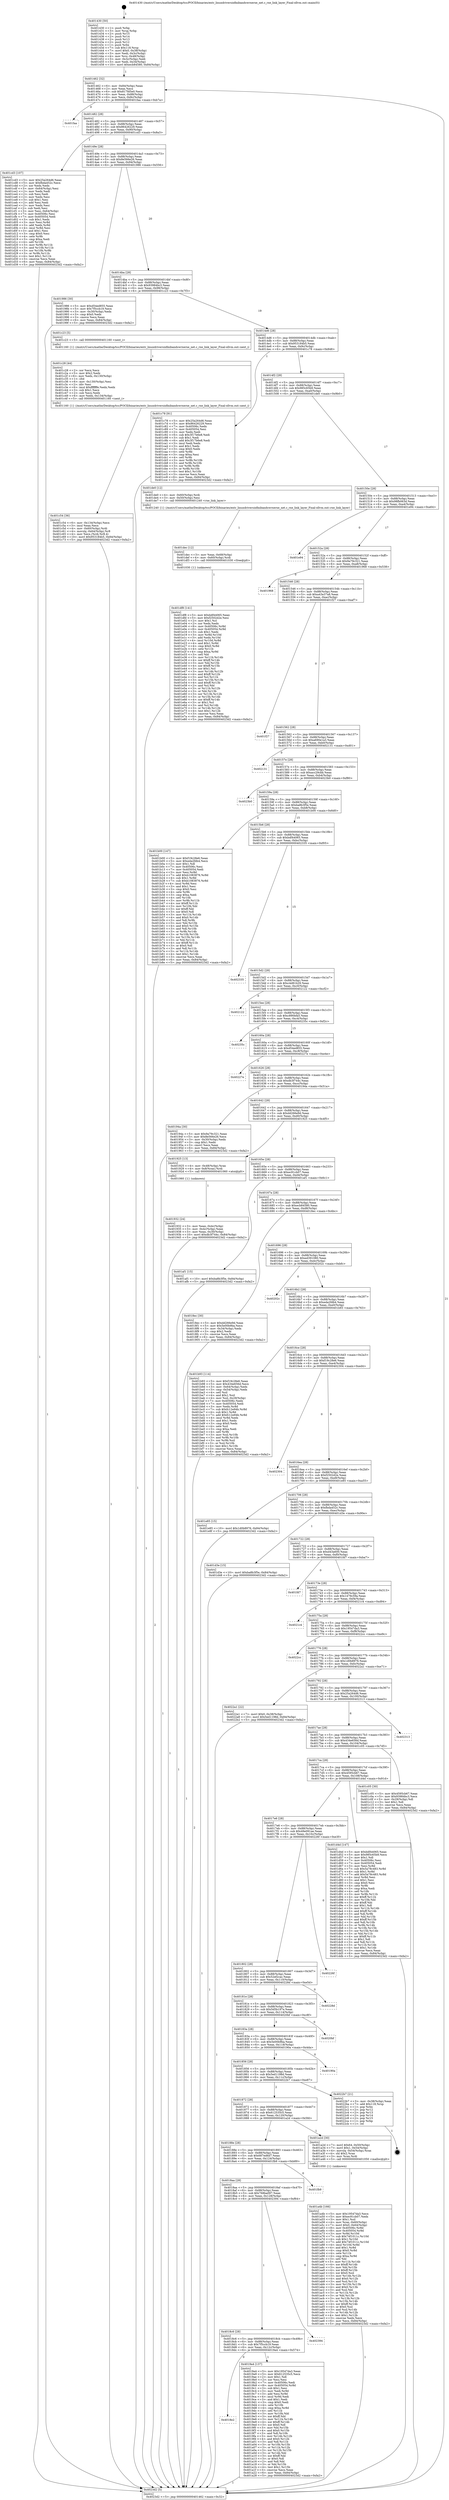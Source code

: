 digraph "0x401430" {
  label = "0x401430 (/mnt/c/Users/mathe/Desktop/tcc/POCII/binaries/extr_linuxdriversinfinibandswrxerxe_net.c_rxe_link_layer_Final-ollvm.out::main(0))"
  labelloc = "t"
  node[shape=record]

  Entry [label="",width=0.3,height=0.3,shape=circle,fillcolor=black,style=filled]
  "0x401462" [label="{
     0x401462 [32]\l
     | [instrs]\l
     &nbsp;&nbsp;0x401462 \<+6\>: mov -0x84(%rbp),%eax\l
     &nbsp;&nbsp;0x401468 \<+2\>: mov %eax,%ecx\l
     &nbsp;&nbsp;0x40146a \<+6\>: sub $0x817fd5e0,%ecx\l
     &nbsp;&nbsp;0x401470 \<+6\>: mov %eax,-0x88(%rbp)\l
     &nbsp;&nbsp;0x401476 \<+6\>: mov %ecx,-0x8c(%rbp)\l
     &nbsp;&nbsp;0x40147c \<+6\>: je 0000000000401faa \<main+0xb7a\>\l
  }"]
  "0x401faa" [label="{
     0x401faa\l
  }", style=dashed]
  "0x401482" [label="{
     0x401482 [28]\l
     | [instrs]\l
     &nbsp;&nbsp;0x401482 \<+5\>: jmp 0000000000401487 \<main+0x57\>\l
     &nbsp;&nbsp;0x401487 \<+6\>: mov -0x88(%rbp),%eax\l
     &nbsp;&nbsp;0x40148d \<+5\>: sub $0x86426229,%eax\l
     &nbsp;&nbsp;0x401492 \<+6\>: mov %eax,-0x90(%rbp)\l
     &nbsp;&nbsp;0x401498 \<+6\>: je 0000000000401cd3 \<main+0x8a3\>\l
  }"]
  Exit [label="",width=0.3,height=0.3,shape=circle,fillcolor=black,style=filled,peripheries=2]
  "0x401cd3" [label="{
     0x401cd3 [107]\l
     | [instrs]\l
     &nbsp;&nbsp;0x401cd3 \<+5\>: mov $0x25a264d6,%eax\l
     &nbsp;&nbsp;0x401cd8 \<+5\>: mov $0xfbda452c,%ecx\l
     &nbsp;&nbsp;0x401cdd \<+2\>: xor %edx,%edx\l
     &nbsp;&nbsp;0x401cdf \<+3\>: mov -0x64(%rbp),%esi\l
     &nbsp;&nbsp;0x401ce2 \<+2\>: mov %edx,%edi\l
     &nbsp;&nbsp;0x401ce4 \<+2\>: sub %esi,%edi\l
     &nbsp;&nbsp;0x401ce6 \<+2\>: mov %edx,%esi\l
     &nbsp;&nbsp;0x401ce8 \<+3\>: sub $0x1,%esi\l
     &nbsp;&nbsp;0x401ceb \<+2\>: add %esi,%edi\l
     &nbsp;&nbsp;0x401ced \<+2\>: mov %edx,%esi\l
     &nbsp;&nbsp;0x401cef \<+2\>: sub %edi,%esi\l
     &nbsp;&nbsp;0x401cf1 \<+3\>: mov %esi,-0x64(%rbp)\l
     &nbsp;&nbsp;0x401cf4 \<+7\>: mov 0x40506c,%esi\l
     &nbsp;&nbsp;0x401cfb \<+7\>: mov 0x405054,%edi\l
     &nbsp;&nbsp;0x401d02 \<+3\>: sub $0x1,%edx\l
     &nbsp;&nbsp;0x401d05 \<+3\>: mov %esi,%r8d\l
     &nbsp;&nbsp;0x401d08 \<+3\>: add %edx,%r8d\l
     &nbsp;&nbsp;0x401d0b \<+4\>: imul %r8d,%esi\l
     &nbsp;&nbsp;0x401d0f \<+3\>: and $0x1,%esi\l
     &nbsp;&nbsp;0x401d12 \<+3\>: cmp $0x0,%esi\l
     &nbsp;&nbsp;0x401d15 \<+4\>: sete %r9b\l
     &nbsp;&nbsp;0x401d19 \<+3\>: cmp $0xa,%edi\l
     &nbsp;&nbsp;0x401d1c \<+4\>: setl %r10b\l
     &nbsp;&nbsp;0x401d20 \<+3\>: mov %r9b,%r11b\l
     &nbsp;&nbsp;0x401d23 \<+3\>: and %r10b,%r11b\l
     &nbsp;&nbsp;0x401d26 \<+3\>: xor %r10b,%r9b\l
     &nbsp;&nbsp;0x401d29 \<+3\>: or %r9b,%r11b\l
     &nbsp;&nbsp;0x401d2c \<+4\>: test $0x1,%r11b\l
     &nbsp;&nbsp;0x401d30 \<+3\>: cmovne %ecx,%eax\l
     &nbsp;&nbsp;0x401d33 \<+6\>: mov %eax,-0x84(%rbp)\l
     &nbsp;&nbsp;0x401d39 \<+5\>: jmp 00000000004023d2 \<main+0xfa2\>\l
  }"]
  "0x40149e" [label="{
     0x40149e [28]\l
     | [instrs]\l
     &nbsp;&nbsp;0x40149e \<+5\>: jmp 00000000004014a3 \<main+0x73\>\l
     &nbsp;&nbsp;0x4014a3 \<+6\>: mov -0x88(%rbp),%eax\l
     &nbsp;&nbsp;0x4014a9 \<+5\>: sub $0x8e566e26,%eax\l
     &nbsp;&nbsp;0x4014ae \<+6\>: mov %eax,-0x94(%rbp)\l
     &nbsp;&nbsp;0x4014b4 \<+6\>: je 0000000000401986 \<main+0x556\>\l
  }"]
  "0x401df8" [label="{
     0x401df8 [141]\l
     | [instrs]\l
     &nbsp;&nbsp;0x401df8 \<+5\>: mov $0xbdf44065,%eax\l
     &nbsp;&nbsp;0x401dfd \<+5\>: mov $0xf2502d2e,%esi\l
     &nbsp;&nbsp;0x401e02 \<+2\>: mov $0x1,%cl\l
     &nbsp;&nbsp;0x401e04 \<+2\>: xor %edx,%edx\l
     &nbsp;&nbsp;0x401e06 \<+8\>: mov 0x40506c,%r8d\l
     &nbsp;&nbsp;0x401e0e \<+8\>: mov 0x405054,%r9d\l
     &nbsp;&nbsp;0x401e16 \<+3\>: sub $0x1,%edx\l
     &nbsp;&nbsp;0x401e19 \<+3\>: mov %r8d,%r10d\l
     &nbsp;&nbsp;0x401e1c \<+3\>: add %edx,%r10d\l
     &nbsp;&nbsp;0x401e1f \<+4\>: imul %r10d,%r8d\l
     &nbsp;&nbsp;0x401e23 \<+4\>: and $0x1,%r8d\l
     &nbsp;&nbsp;0x401e27 \<+4\>: cmp $0x0,%r8d\l
     &nbsp;&nbsp;0x401e2b \<+4\>: sete %r11b\l
     &nbsp;&nbsp;0x401e2f \<+4\>: cmp $0xa,%r9d\l
     &nbsp;&nbsp;0x401e33 \<+3\>: setl %bl\l
     &nbsp;&nbsp;0x401e36 \<+3\>: mov %r11b,%r14b\l
     &nbsp;&nbsp;0x401e39 \<+4\>: xor $0xff,%r14b\l
     &nbsp;&nbsp;0x401e3d \<+3\>: mov %bl,%r15b\l
     &nbsp;&nbsp;0x401e40 \<+4\>: xor $0xff,%r15b\l
     &nbsp;&nbsp;0x401e44 \<+3\>: xor $0x1,%cl\l
     &nbsp;&nbsp;0x401e47 \<+3\>: mov %r14b,%r12b\l
     &nbsp;&nbsp;0x401e4a \<+4\>: and $0xff,%r12b\l
     &nbsp;&nbsp;0x401e4e \<+3\>: and %cl,%r11b\l
     &nbsp;&nbsp;0x401e51 \<+3\>: mov %r15b,%r13b\l
     &nbsp;&nbsp;0x401e54 \<+4\>: and $0xff,%r13b\l
     &nbsp;&nbsp;0x401e58 \<+2\>: and %cl,%bl\l
     &nbsp;&nbsp;0x401e5a \<+3\>: or %r11b,%r12b\l
     &nbsp;&nbsp;0x401e5d \<+3\>: or %bl,%r13b\l
     &nbsp;&nbsp;0x401e60 \<+3\>: xor %r13b,%r12b\l
     &nbsp;&nbsp;0x401e63 \<+3\>: or %r15b,%r14b\l
     &nbsp;&nbsp;0x401e66 \<+4\>: xor $0xff,%r14b\l
     &nbsp;&nbsp;0x401e6a \<+3\>: or $0x1,%cl\l
     &nbsp;&nbsp;0x401e6d \<+3\>: and %cl,%r14b\l
     &nbsp;&nbsp;0x401e70 \<+3\>: or %r14b,%r12b\l
     &nbsp;&nbsp;0x401e73 \<+4\>: test $0x1,%r12b\l
     &nbsp;&nbsp;0x401e77 \<+3\>: cmovne %esi,%eax\l
     &nbsp;&nbsp;0x401e7a \<+6\>: mov %eax,-0x84(%rbp)\l
     &nbsp;&nbsp;0x401e80 \<+5\>: jmp 00000000004023d2 \<main+0xfa2\>\l
  }"]
  "0x401986" [label="{
     0x401986 [30]\l
     | [instrs]\l
     &nbsp;&nbsp;0x401986 \<+5\>: mov $0xd54ed855,%eax\l
     &nbsp;&nbsp;0x40198b \<+5\>: mov $0x7f5ccb19,%ecx\l
     &nbsp;&nbsp;0x401990 \<+3\>: mov -0x30(%rbp),%edx\l
     &nbsp;&nbsp;0x401993 \<+3\>: cmp $0x0,%edx\l
     &nbsp;&nbsp;0x401996 \<+3\>: cmove %ecx,%eax\l
     &nbsp;&nbsp;0x401999 \<+6\>: mov %eax,-0x84(%rbp)\l
     &nbsp;&nbsp;0x40199f \<+5\>: jmp 00000000004023d2 \<main+0xfa2\>\l
  }"]
  "0x4014ba" [label="{
     0x4014ba [28]\l
     | [instrs]\l
     &nbsp;&nbsp;0x4014ba \<+5\>: jmp 00000000004014bf \<main+0x8f\>\l
     &nbsp;&nbsp;0x4014bf \<+6\>: mov -0x88(%rbp),%eax\l
     &nbsp;&nbsp;0x4014c5 \<+5\>: sub $0x93984bc3,%eax\l
     &nbsp;&nbsp;0x4014ca \<+6\>: mov %eax,-0x98(%rbp)\l
     &nbsp;&nbsp;0x4014d0 \<+6\>: je 0000000000401c23 \<main+0x7f3\>\l
  }"]
  "0x401dec" [label="{
     0x401dec [12]\l
     | [instrs]\l
     &nbsp;&nbsp;0x401dec \<+3\>: mov %eax,-0x68(%rbp)\l
     &nbsp;&nbsp;0x401def \<+4\>: mov -0x60(%rbp),%rdi\l
     &nbsp;&nbsp;0x401df3 \<+5\>: call 0000000000401030 \<free@plt\>\l
     | [calls]\l
     &nbsp;&nbsp;0x401030 \{1\} (unknown)\l
  }"]
  "0x401c23" [label="{
     0x401c23 [5]\l
     | [instrs]\l
     &nbsp;&nbsp;0x401c23 \<+5\>: call 0000000000401160 \<next_i\>\l
     | [calls]\l
     &nbsp;&nbsp;0x401160 \{1\} (/mnt/c/Users/mathe/Desktop/tcc/POCII/binaries/extr_linuxdriversinfinibandswrxerxe_net.c_rxe_link_layer_Final-ollvm.out::next_i)\l
  }"]
  "0x4014d6" [label="{
     0x4014d6 [28]\l
     | [instrs]\l
     &nbsp;&nbsp;0x4014d6 \<+5\>: jmp 00000000004014db \<main+0xab\>\l
     &nbsp;&nbsp;0x4014db \<+6\>: mov -0x88(%rbp),%eax\l
     &nbsp;&nbsp;0x4014e1 \<+5\>: sub $0x953184b5,%eax\l
     &nbsp;&nbsp;0x4014e6 \<+6\>: mov %eax,-0x9c(%rbp)\l
     &nbsp;&nbsp;0x4014ec \<+6\>: je 0000000000401c78 \<main+0x848\>\l
  }"]
  "0x401c54" [label="{
     0x401c54 [36]\l
     | [instrs]\l
     &nbsp;&nbsp;0x401c54 \<+6\>: mov -0x134(%rbp),%ecx\l
     &nbsp;&nbsp;0x401c5a \<+3\>: imul %eax,%ecx\l
     &nbsp;&nbsp;0x401c5d \<+4\>: mov -0x60(%rbp),%rdi\l
     &nbsp;&nbsp;0x401c61 \<+4\>: movslq -0x64(%rbp),%r8\l
     &nbsp;&nbsp;0x401c65 \<+4\>: mov %ecx,(%rdi,%r8,4)\l
     &nbsp;&nbsp;0x401c69 \<+10\>: movl $0x953184b5,-0x84(%rbp)\l
     &nbsp;&nbsp;0x401c73 \<+5\>: jmp 00000000004023d2 \<main+0xfa2\>\l
  }"]
  "0x401c78" [label="{
     0x401c78 [91]\l
     | [instrs]\l
     &nbsp;&nbsp;0x401c78 \<+5\>: mov $0x25a264d6,%eax\l
     &nbsp;&nbsp;0x401c7d \<+5\>: mov $0x86426229,%ecx\l
     &nbsp;&nbsp;0x401c82 \<+7\>: mov 0x40506c,%edx\l
     &nbsp;&nbsp;0x401c89 \<+7\>: mov 0x405054,%esi\l
     &nbsp;&nbsp;0x401c90 \<+2\>: mov %edx,%edi\l
     &nbsp;&nbsp;0x401c92 \<+6\>: sub $0x3f17b6e8,%edi\l
     &nbsp;&nbsp;0x401c98 \<+3\>: sub $0x1,%edi\l
     &nbsp;&nbsp;0x401c9b \<+6\>: add $0x3f17b6e8,%edi\l
     &nbsp;&nbsp;0x401ca1 \<+3\>: imul %edi,%edx\l
     &nbsp;&nbsp;0x401ca4 \<+3\>: and $0x1,%edx\l
     &nbsp;&nbsp;0x401ca7 \<+3\>: cmp $0x0,%edx\l
     &nbsp;&nbsp;0x401caa \<+4\>: sete %r8b\l
     &nbsp;&nbsp;0x401cae \<+3\>: cmp $0xa,%esi\l
     &nbsp;&nbsp;0x401cb1 \<+4\>: setl %r9b\l
     &nbsp;&nbsp;0x401cb5 \<+3\>: mov %r8b,%r10b\l
     &nbsp;&nbsp;0x401cb8 \<+3\>: and %r9b,%r10b\l
     &nbsp;&nbsp;0x401cbb \<+3\>: xor %r9b,%r8b\l
     &nbsp;&nbsp;0x401cbe \<+3\>: or %r8b,%r10b\l
     &nbsp;&nbsp;0x401cc1 \<+4\>: test $0x1,%r10b\l
     &nbsp;&nbsp;0x401cc5 \<+3\>: cmovne %ecx,%eax\l
     &nbsp;&nbsp;0x401cc8 \<+6\>: mov %eax,-0x84(%rbp)\l
     &nbsp;&nbsp;0x401cce \<+5\>: jmp 00000000004023d2 \<main+0xfa2\>\l
  }"]
  "0x4014f2" [label="{
     0x4014f2 [28]\l
     | [instrs]\l
     &nbsp;&nbsp;0x4014f2 \<+5\>: jmp 00000000004014f7 \<main+0xc7\>\l
     &nbsp;&nbsp;0x4014f7 \<+6\>: mov -0x88(%rbp),%eax\l
     &nbsp;&nbsp;0x4014fd \<+5\>: sub $0x985c65b9,%eax\l
     &nbsp;&nbsp;0x401502 \<+6\>: mov %eax,-0xa0(%rbp)\l
     &nbsp;&nbsp;0x401508 \<+6\>: je 0000000000401de0 \<main+0x9b0\>\l
  }"]
  "0x401c28" [label="{
     0x401c28 [44]\l
     | [instrs]\l
     &nbsp;&nbsp;0x401c28 \<+2\>: xor %ecx,%ecx\l
     &nbsp;&nbsp;0x401c2a \<+5\>: mov $0x2,%edx\l
     &nbsp;&nbsp;0x401c2f \<+6\>: mov %edx,-0x130(%rbp)\l
     &nbsp;&nbsp;0x401c35 \<+1\>: cltd\l
     &nbsp;&nbsp;0x401c36 \<+6\>: mov -0x130(%rbp),%esi\l
     &nbsp;&nbsp;0x401c3c \<+2\>: idiv %esi\l
     &nbsp;&nbsp;0x401c3e \<+6\>: imul $0xfffffffe,%edx,%edx\l
     &nbsp;&nbsp;0x401c44 \<+3\>: sub $0x1,%ecx\l
     &nbsp;&nbsp;0x401c47 \<+2\>: sub %ecx,%edx\l
     &nbsp;&nbsp;0x401c49 \<+6\>: mov %edx,-0x134(%rbp)\l
     &nbsp;&nbsp;0x401c4f \<+5\>: call 0000000000401160 \<next_i\>\l
     | [calls]\l
     &nbsp;&nbsp;0x401160 \{1\} (/mnt/c/Users/mathe/Desktop/tcc/POCII/binaries/extr_linuxdriversinfinibandswrxerxe_net.c_rxe_link_layer_Final-ollvm.out::next_i)\l
  }"]
  "0x401de0" [label="{
     0x401de0 [12]\l
     | [instrs]\l
     &nbsp;&nbsp;0x401de0 \<+4\>: mov -0x60(%rbp),%rdi\l
     &nbsp;&nbsp;0x401de4 \<+3\>: mov -0x50(%rbp),%esi\l
     &nbsp;&nbsp;0x401de7 \<+5\>: call 0000000000401240 \<rxe_link_layer\>\l
     | [calls]\l
     &nbsp;&nbsp;0x401240 \{1\} (/mnt/c/Users/mathe/Desktop/tcc/POCII/binaries/extr_linuxdriversinfinibandswrxerxe_net.c_rxe_link_layer_Final-ollvm.out::rxe_link_layer)\l
  }"]
  "0x40150e" [label="{
     0x40150e [28]\l
     | [instrs]\l
     &nbsp;&nbsp;0x40150e \<+5\>: jmp 0000000000401513 \<main+0xe3\>\l
     &nbsp;&nbsp;0x401513 \<+6\>: mov -0x88(%rbp),%eax\l
     &nbsp;&nbsp;0x401519 \<+5\>: sub $0x98fb063d,%eax\l
     &nbsp;&nbsp;0x40151e \<+6\>: mov %eax,-0xa4(%rbp)\l
     &nbsp;&nbsp;0x401524 \<+6\>: je 0000000000401e94 \<main+0xa64\>\l
  }"]
  "0x401a4b" [label="{
     0x401a4b [166]\l
     | [instrs]\l
     &nbsp;&nbsp;0x401a4b \<+5\>: mov $0x19547da3,%ecx\l
     &nbsp;&nbsp;0x401a50 \<+5\>: mov $0xec91cb07,%edx\l
     &nbsp;&nbsp;0x401a55 \<+3\>: mov $0x1,%sil\l
     &nbsp;&nbsp;0x401a58 \<+4\>: mov %rax,-0x60(%rbp)\l
     &nbsp;&nbsp;0x401a5c \<+7\>: movl $0x0,-0x64(%rbp)\l
     &nbsp;&nbsp;0x401a63 \<+8\>: mov 0x40506c,%r8d\l
     &nbsp;&nbsp;0x401a6b \<+8\>: mov 0x405054,%r9d\l
     &nbsp;&nbsp;0x401a73 \<+3\>: mov %r8d,%r10d\l
     &nbsp;&nbsp;0x401a76 \<+7\>: sub $0x74f1011c,%r10d\l
     &nbsp;&nbsp;0x401a7d \<+4\>: sub $0x1,%r10d\l
     &nbsp;&nbsp;0x401a81 \<+7\>: add $0x74f1011c,%r10d\l
     &nbsp;&nbsp;0x401a88 \<+4\>: imul %r10d,%r8d\l
     &nbsp;&nbsp;0x401a8c \<+4\>: and $0x1,%r8d\l
     &nbsp;&nbsp;0x401a90 \<+4\>: cmp $0x0,%r8d\l
     &nbsp;&nbsp;0x401a94 \<+4\>: sete %r11b\l
     &nbsp;&nbsp;0x401a98 \<+4\>: cmp $0xa,%r9d\l
     &nbsp;&nbsp;0x401a9c \<+3\>: setl %bl\l
     &nbsp;&nbsp;0x401a9f \<+3\>: mov %r11b,%r14b\l
     &nbsp;&nbsp;0x401aa2 \<+4\>: xor $0xff,%r14b\l
     &nbsp;&nbsp;0x401aa6 \<+3\>: mov %bl,%r15b\l
     &nbsp;&nbsp;0x401aa9 \<+4\>: xor $0xff,%r15b\l
     &nbsp;&nbsp;0x401aad \<+4\>: xor $0x0,%sil\l
     &nbsp;&nbsp;0x401ab1 \<+3\>: mov %r14b,%r12b\l
     &nbsp;&nbsp;0x401ab4 \<+4\>: and $0x0,%r12b\l
     &nbsp;&nbsp;0x401ab8 \<+3\>: and %sil,%r11b\l
     &nbsp;&nbsp;0x401abb \<+3\>: mov %r15b,%r13b\l
     &nbsp;&nbsp;0x401abe \<+4\>: and $0x0,%r13b\l
     &nbsp;&nbsp;0x401ac2 \<+3\>: and %sil,%bl\l
     &nbsp;&nbsp;0x401ac5 \<+3\>: or %r11b,%r12b\l
     &nbsp;&nbsp;0x401ac8 \<+3\>: or %bl,%r13b\l
     &nbsp;&nbsp;0x401acb \<+3\>: xor %r13b,%r12b\l
     &nbsp;&nbsp;0x401ace \<+3\>: or %r15b,%r14b\l
     &nbsp;&nbsp;0x401ad1 \<+4\>: xor $0xff,%r14b\l
     &nbsp;&nbsp;0x401ad5 \<+4\>: or $0x0,%sil\l
     &nbsp;&nbsp;0x401ad9 \<+3\>: and %sil,%r14b\l
     &nbsp;&nbsp;0x401adc \<+3\>: or %r14b,%r12b\l
     &nbsp;&nbsp;0x401adf \<+4\>: test $0x1,%r12b\l
     &nbsp;&nbsp;0x401ae3 \<+3\>: cmovne %edx,%ecx\l
     &nbsp;&nbsp;0x401ae6 \<+6\>: mov %ecx,-0x84(%rbp)\l
     &nbsp;&nbsp;0x401aec \<+5\>: jmp 00000000004023d2 \<main+0xfa2\>\l
  }"]
  "0x401e94" [label="{
     0x401e94\l
  }", style=dashed]
  "0x40152a" [label="{
     0x40152a [28]\l
     | [instrs]\l
     &nbsp;&nbsp;0x40152a \<+5\>: jmp 000000000040152f \<main+0xff\>\l
     &nbsp;&nbsp;0x40152f \<+6\>: mov -0x88(%rbp),%eax\l
     &nbsp;&nbsp;0x401535 \<+5\>: sub $0x9a79c321,%eax\l
     &nbsp;&nbsp;0x40153a \<+6\>: mov %eax,-0xa8(%rbp)\l
     &nbsp;&nbsp;0x401540 \<+6\>: je 0000000000401968 \<main+0x538\>\l
  }"]
  "0x4018e2" [label="{
     0x4018e2\l
  }", style=dashed]
  "0x401968" [label="{
     0x401968\l
  }", style=dashed]
  "0x401546" [label="{
     0x401546 [28]\l
     | [instrs]\l
     &nbsp;&nbsp;0x401546 \<+5\>: jmp 000000000040154b \<main+0x11b\>\l
     &nbsp;&nbsp;0x40154b \<+6\>: mov -0x88(%rbp),%eax\l
     &nbsp;&nbsp;0x401551 \<+5\>: sub $0xa43e37a8,%eax\l
     &nbsp;&nbsp;0x401556 \<+6\>: mov %eax,-0xac(%rbp)\l
     &nbsp;&nbsp;0x40155c \<+6\>: je 0000000000401f27 \<main+0xaf7\>\l
  }"]
  "0x4019a4" [label="{
     0x4019a4 [137]\l
     | [instrs]\l
     &nbsp;&nbsp;0x4019a4 \<+5\>: mov $0x19547da3,%eax\l
     &nbsp;&nbsp;0x4019a9 \<+5\>: mov $0x612535c5,%ecx\l
     &nbsp;&nbsp;0x4019ae \<+2\>: mov $0x1,%dl\l
     &nbsp;&nbsp;0x4019b0 \<+2\>: xor %esi,%esi\l
     &nbsp;&nbsp;0x4019b2 \<+7\>: mov 0x40506c,%edi\l
     &nbsp;&nbsp;0x4019b9 \<+8\>: mov 0x405054,%r8d\l
     &nbsp;&nbsp;0x4019c1 \<+3\>: sub $0x1,%esi\l
     &nbsp;&nbsp;0x4019c4 \<+3\>: mov %edi,%r9d\l
     &nbsp;&nbsp;0x4019c7 \<+3\>: add %esi,%r9d\l
     &nbsp;&nbsp;0x4019ca \<+4\>: imul %r9d,%edi\l
     &nbsp;&nbsp;0x4019ce \<+3\>: and $0x1,%edi\l
     &nbsp;&nbsp;0x4019d1 \<+3\>: cmp $0x0,%edi\l
     &nbsp;&nbsp;0x4019d4 \<+4\>: sete %r10b\l
     &nbsp;&nbsp;0x4019d8 \<+4\>: cmp $0xa,%r8d\l
     &nbsp;&nbsp;0x4019dc \<+4\>: setl %r11b\l
     &nbsp;&nbsp;0x4019e0 \<+3\>: mov %r10b,%bl\l
     &nbsp;&nbsp;0x4019e3 \<+3\>: xor $0xff,%bl\l
     &nbsp;&nbsp;0x4019e6 \<+3\>: mov %r11b,%r14b\l
     &nbsp;&nbsp;0x4019e9 \<+4\>: xor $0xff,%r14b\l
     &nbsp;&nbsp;0x4019ed \<+3\>: xor $0x0,%dl\l
     &nbsp;&nbsp;0x4019f0 \<+3\>: mov %bl,%r15b\l
     &nbsp;&nbsp;0x4019f3 \<+4\>: and $0x0,%r15b\l
     &nbsp;&nbsp;0x4019f7 \<+3\>: and %dl,%r10b\l
     &nbsp;&nbsp;0x4019fa \<+3\>: mov %r14b,%r12b\l
     &nbsp;&nbsp;0x4019fd \<+4\>: and $0x0,%r12b\l
     &nbsp;&nbsp;0x401a01 \<+3\>: and %dl,%r11b\l
     &nbsp;&nbsp;0x401a04 \<+3\>: or %r10b,%r15b\l
     &nbsp;&nbsp;0x401a07 \<+3\>: or %r11b,%r12b\l
     &nbsp;&nbsp;0x401a0a \<+3\>: xor %r12b,%r15b\l
     &nbsp;&nbsp;0x401a0d \<+3\>: or %r14b,%bl\l
     &nbsp;&nbsp;0x401a10 \<+3\>: xor $0xff,%bl\l
     &nbsp;&nbsp;0x401a13 \<+3\>: or $0x0,%dl\l
     &nbsp;&nbsp;0x401a16 \<+2\>: and %dl,%bl\l
     &nbsp;&nbsp;0x401a18 \<+3\>: or %bl,%r15b\l
     &nbsp;&nbsp;0x401a1b \<+4\>: test $0x1,%r15b\l
     &nbsp;&nbsp;0x401a1f \<+3\>: cmovne %ecx,%eax\l
     &nbsp;&nbsp;0x401a22 \<+6\>: mov %eax,-0x84(%rbp)\l
     &nbsp;&nbsp;0x401a28 \<+5\>: jmp 00000000004023d2 \<main+0xfa2\>\l
  }"]
  "0x401f27" [label="{
     0x401f27\l
  }", style=dashed]
  "0x401562" [label="{
     0x401562 [28]\l
     | [instrs]\l
     &nbsp;&nbsp;0x401562 \<+5\>: jmp 0000000000401567 \<main+0x137\>\l
     &nbsp;&nbsp;0x401567 \<+6\>: mov -0x88(%rbp),%eax\l
     &nbsp;&nbsp;0x40156d \<+5\>: sub $0xa690e1a3,%eax\l
     &nbsp;&nbsp;0x401572 \<+6\>: mov %eax,-0xb0(%rbp)\l
     &nbsp;&nbsp;0x401578 \<+6\>: je 0000000000402131 \<main+0xd01\>\l
  }"]
  "0x4018c6" [label="{
     0x4018c6 [28]\l
     | [instrs]\l
     &nbsp;&nbsp;0x4018c6 \<+5\>: jmp 00000000004018cb \<main+0x49b\>\l
     &nbsp;&nbsp;0x4018cb \<+6\>: mov -0x88(%rbp),%eax\l
     &nbsp;&nbsp;0x4018d1 \<+5\>: sub $0x7f5ccb19,%eax\l
     &nbsp;&nbsp;0x4018d6 \<+6\>: mov %eax,-0x12c(%rbp)\l
     &nbsp;&nbsp;0x4018dc \<+6\>: je 00000000004019a4 \<main+0x574\>\l
  }"]
  "0x402131" [label="{
     0x402131\l
  }", style=dashed]
  "0x40157e" [label="{
     0x40157e [28]\l
     | [instrs]\l
     &nbsp;&nbsp;0x40157e \<+5\>: jmp 0000000000401583 \<main+0x153\>\l
     &nbsp;&nbsp;0x401583 \<+6\>: mov -0x88(%rbp),%eax\l
     &nbsp;&nbsp;0x401589 \<+5\>: sub $0xacc29cbb,%eax\l
     &nbsp;&nbsp;0x40158e \<+6\>: mov %eax,-0xb4(%rbp)\l
     &nbsp;&nbsp;0x401594 \<+6\>: je 00000000004023b0 \<main+0xf80\>\l
  }"]
  "0x402394" [label="{
     0x402394\l
  }", style=dashed]
  "0x4023b0" [label="{
     0x4023b0\l
  }", style=dashed]
  "0x40159a" [label="{
     0x40159a [28]\l
     | [instrs]\l
     &nbsp;&nbsp;0x40159a \<+5\>: jmp 000000000040159f \<main+0x16f\>\l
     &nbsp;&nbsp;0x40159f \<+6\>: mov -0x88(%rbp),%eax\l
     &nbsp;&nbsp;0x4015a5 \<+5\>: sub $0xba8b3f5e,%eax\l
     &nbsp;&nbsp;0x4015aa \<+6\>: mov %eax,-0xb8(%rbp)\l
     &nbsp;&nbsp;0x4015b0 \<+6\>: je 0000000000401b00 \<main+0x6d0\>\l
  }"]
  "0x4018aa" [label="{
     0x4018aa [28]\l
     | [instrs]\l
     &nbsp;&nbsp;0x4018aa \<+5\>: jmp 00000000004018af \<main+0x47f\>\l
     &nbsp;&nbsp;0x4018af \<+6\>: mov -0x88(%rbp),%eax\l
     &nbsp;&nbsp;0x4018b5 \<+5\>: sub $0x768ba097,%eax\l
     &nbsp;&nbsp;0x4018ba \<+6\>: mov %eax,-0x128(%rbp)\l
     &nbsp;&nbsp;0x4018c0 \<+6\>: je 0000000000402394 \<main+0xf64\>\l
  }"]
  "0x401b00" [label="{
     0x401b00 [147]\l
     | [instrs]\l
     &nbsp;&nbsp;0x401b00 \<+5\>: mov $0xf19c28e6,%eax\l
     &nbsp;&nbsp;0x401b05 \<+5\>: mov $0xeda2fdb4,%ecx\l
     &nbsp;&nbsp;0x401b0a \<+2\>: mov $0x1,%dl\l
     &nbsp;&nbsp;0x401b0c \<+7\>: mov 0x40506c,%esi\l
     &nbsp;&nbsp;0x401b13 \<+7\>: mov 0x405054,%edi\l
     &nbsp;&nbsp;0x401b1a \<+3\>: mov %esi,%r8d\l
     &nbsp;&nbsp;0x401b1d \<+7\>: add $0xb1083876,%r8d\l
     &nbsp;&nbsp;0x401b24 \<+4\>: sub $0x1,%r8d\l
     &nbsp;&nbsp;0x401b28 \<+7\>: sub $0xb1083876,%r8d\l
     &nbsp;&nbsp;0x401b2f \<+4\>: imul %r8d,%esi\l
     &nbsp;&nbsp;0x401b33 \<+3\>: and $0x1,%esi\l
     &nbsp;&nbsp;0x401b36 \<+3\>: cmp $0x0,%esi\l
     &nbsp;&nbsp;0x401b39 \<+4\>: sete %r9b\l
     &nbsp;&nbsp;0x401b3d \<+3\>: cmp $0xa,%edi\l
     &nbsp;&nbsp;0x401b40 \<+4\>: setl %r10b\l
     &nbsp;&nbsp;0x401b44 \<+3\>: mov %r9b,%r11b\l
     &nbsp;&nbsp;0x401b47 \<+4\>: xor $0xff,%r11b\l
     &nbsp;&nbsp;0x401b4b \<+3\>: mov %r10b,%bl\l
     &nbsp;&nbsp;0x401b4e \<+3\>: xor $0xff,%bl\l
     &nbsp;&nbsp;0x401b51 \<+3\>: xor $0x0,%dl\l
     &nbsp;&nbsp;0x401b54 \<+3\>: mov %r11b,%r14b\l
     &nbsp;&nbsp;0x401b57 \<+4\>: and $0x0,%r14b\l
     &nbsp;&nbsp;0x401b5b \<+3\>: and %dl,%r9b\l
     &nbsp;&nbsp;0x401b5e \<+3\>: mov %bl,%r15b\l
     &nbsp;&nbsp;0x401b61 \<+4\>: and $0x0,%r15b\l
     &nbsp;&nbsp;0x401b65 \<+3\>: and %dl,%r10b\l
     &nbsp;&nbsp;0x401b68 \<+3\>: or %r9b,%r14b\l
     &nbsp;&nbsp;0x401b6b \<+3\>: or %r10b,%r15b\l
     &nbsp;&nbsp;0x401b6e \<+3\>: xor %r15b,%r14b\l
     &nbsp;&nbsp;0x401b71 \<+3\>: or %bl,%r11b\l
     &nbsp;&nbsp;0x401b74 \<+4\>: xor $0xff,%r11b\l
     &nbsp;&nbsp;0x401b78 \<+3\>: or $0x0,%dl\l
     &nbsp;&nbsp;0x401b7b \<+3\>: and %dl,%r11b\l
     &nbsp;&nbsp;0x401b7e \<+3\>: or %r11b,%r14b\l
     &nbsp;&nbsp;0x401b81 \<+4\>: test $0x1,%r14b\l
     &nbsp;&nbsp;0x401b85 \<+3\>: cmovne %ecx,%eax\l
     &nbsp;&nbsp;0x401b88 \<+6\>: mov %eax,-0x84(%rbp)\l
     &nbsp;&nbsp;0x401b8e \<+5\>: jmp 00000000004023d2 \<main+0xfa2\>\l
  }"]
  "0x4015b6" [label="{
     0x4015b6 [28]\l
     | [instrs]\l
     &nbsp;&nbsp;0x4015b6 \<+5\>: jmp 00000000004015bb \<main+0x18b\>\l
     &nbsp;&nbsp;0x4015bb \<+6\>: mov -0x88(%rbp),%eax\l
     &nbsp;&nbsp;0x4015c1 \<+5\>: sub $0xbdf44065,%eax\l
     &nbsp;&nbsp;0x4015c6 \<+6\>: mov %eax,-0xbc(%rbp)\l
     &nbsp;&nbsp;0x4015cc \<+6\>: je 0000000000402335 \<main+0xf05\>\l
  }"]
  "0x401fb9" [label="{
     0x401fb9\l
  }", style=dashed]
  "0x402335" [label="{
     0x402335\l
  }", style=dashed]
  "0x4015d2" [label="{
     0x4015d2 [28]\l
     | [instrs]\l
     &nbsp;&nbsp;0x4015d2 \<+5\>: jmp 00000000004015d7 \<main+0x1a7\>\l
     &nbsp;&nbsp;0x4015d7 \<+6\>: mov -0x88(%rbp),%eax\l
     &nbsp;&nbsp;0x4015dd \<+5\>: sub $0xc4d81b29,%eax\l
     &nbsp;&nbsp;0x4015e2 \<+6\>: mov %eax,-0xc0(%rbp)\l
     &nbsp;&nbsp;0x4015e8 \<+6\>: je 0000000000402122 \<main+0xcf2\>\l
  }"]
  "0x40188e" [label="{
     0x40188e [28]\l
     | [instrs]\l
     &nbsp;&nbsp;0x40188e \<+5\>: jmp 0000000000401893 \<main+0x463\>\l
     &nbsp;&nbsp;0x401893 \<+6\>: mov -0x88(%rbp),%eax\l
     &nbsp;&nbsp;0x401899 \<+5\>: sub $0x687ed6d7,%eax\l
     &nbsp;&nbsp;0x40189e \<+6\>: mov %eax,-0x124(%rbp)\l
     &nbsp;&nbsp;0x4018a4 \<+6\>: je 0000000000401fb9 \<main+0xb89\>\l
  }"]
  "0x402122" [label="{
     0x402122\l
  }", style=dashed]
  "0x4015ee" [label="{
     0x4015ee [28]\l
     | [instrs]\l
     &nbsp;&nbsp;0x4015ee \<+5\>: jmp 00000000004015f3 \<main+0x1c3\>\l
     &nbsp;&nbsp;0x4015f3 \<+6\>: mov -0x88(%rbp),%eax\l
     &nbsp;&nbsp;0x4015f9 \<+5\>: sub $0xc890bfa5,%eax\l
     &nbsp;&nbsp;0x4015fe \<+6\>: mov %eax,-0xc4(%rbp)\l
     &nbsp;&nbsp;0x401604 \<+6\>: je 000000000040235c \<main+0xf2c\>\l
  }"]
  "0x401a2d" [label="{
     0x401a2d [30]\l
     | [instrs]\l
     &nbsp;&nbsp;0x401a2d \<+7\>: movl $0x64,-0x50(%rbp)\l
     &nbsp;&nbsp;0x401a34 \<+7\>: movl $0x1,-0x54(%rbp)\l
     &nbsp;&nbsp;0x401a3b \<+4\>: movslq -0x54(%rbp),%rax\l
     &nbsp;&nbsp;0x401a3f \<+4\>: shl $0x2,%rax\l
     &nbsp;&nbsp;0x401a43 \<+3\>: mov %rax,%rdi\l
     &nbsp;&nbsp;0x401a46 \<+5\>: call 0000000000401050 \<malloc@plt\>\l
     | [calls]\l
     &nbsp;&nbsp;0x401050 \{1\} (unknown)\l
  }"]
  "0x40235c" [label="{
     0x40235c\l
  }", style=dashed]
  "0x40160a" [label="{
     0x40160a [28]\l
     | [instrs]\l
     &nbsp;&nbsp;0x40160a \<+5\>: jmp 000000000040160f \<main+0x1df\>\l
     &nbsp;&nbsp;0x40160f \<+6\>: mov -0x88(%rbp),%eax\l
     &nbsp;&nbsp;0x401615 \<+5\>: sub $0xd54ed855,%eax\l
     &nbsp;&nbsp;0x40161a \<+6\>: mov %eax,-0xc8(%rbp)\l
     &nbsp;&nbsp;0x401620 \<+6\>: je 000000000040227e \<main+0xe4e\>\l
  }"]
  "0x401872" [label="{
     0x401872 [28]\l
     | [instrs]\l
     &nbsp;&nbsp;0x401872 \<+5\>: jmp 0000000000401877 \<main+0x447\>\l
     &nbsp;&nbsp;0x401877 \<+6\>: mov -0x88(%rbp),%eax\l
     &nbsp;&nbsp;0x40187d \<+5\>: sub $0x612535c5,%eax\l
     &nbsp;&nbsp;0x401882 \<+6\>: mov %eax,-0x120(%rbp)\l
     &nbsp;&nbsp;0x401888 \<+6\>: je 0000000000401a2d \<main+0x5fd\>\l
  }"]
  "0x40227e" [label="{
     0x40227e\l
  }", style=dashed]
  "0x401626" [label="{
     0x401626 [28]\l
     | [instrs]\l
     &nbsp;&nbsp;0x401626 \<+5\>: jmp 000000000040162b \<main+0x1fb\>\l
     &nbsp;&nbsp;0x40162b \<+6\>: mov -0x88(%rbp),%eax\l
     &nbsp;&nbsp;0x401631 \<+5\>: sub $0xdb3f744c,%eax\l
     &nbsp;&nbsp;0x401636 \<+6\>: mov %eax,-0xcc(%rbp)\l
     &nbsp;&nbsp;0x40163c \<+6\>: je 000000000040194a \<main+0x51a\>\l
  }"]
  "0x4022b7" [label="{
     0x4022b7 [21]\l
     | [instrs]\l
     &nbsp;&nbsp;0x4022b7 \<+3\>: mov -0x38(%rbp),%eax\l
     &nbsp;&nbsp;0x4022ba \<+7\>: add $0x118,%rsp\l
     &nbsp;&nbsp;0x4022c1 \<+1\>: pop %rbx\l
     &nbsp;&nbsp;0x4022c2 \<+2\>: pop %r12\l
     &nbsp;&nbsp;0x4022c4 \<+2\>: pop %r13\l
     &nbsp;&nbsp;0x4022c6 \<+2\>: pop %r14\l
     &nbsp;&nbsp;0x4022c8 \<+2\>: pop %r15\l
     &nbsp;&nbsp;0x4022ca \<+1\>: pop %rbp\l
     &nbsp;&nbsp;0x4022cb \<+1\>: ret\l
  }"]
  "0x40194a" [label="{
     0x40194a [30]\l
     | [instrs]\l
     &nbsp;&nbsp;0x40194a \<+5\>: mov $0x9a79c321,%eax\l
     &nbsp;&nbsp;0x40194f \<+5\>: mov $0x8e566e26,%ecx\l
     &nbsp;&nbsp;0x401954 \<+3\>: mov -0x30(%rbp),%edx\l
     &nbsp;&nbsp;0x401957 \<+3\>: cmp $0x1,%edx\l
     &nbsp;&nbsp;0x40195a \<+3\>: cmovl %ecx,%eax\l
     &nbsp;&nbsp;0x40195d \<+6\>: mov %eax,-0x84(%rbp)\l
     &nbsp;&nbsp;0x401963 \<+5\>: jmp 00000000004023d2 \<main+0xfa2\>\l
  }"]
  "0x401642" [label="{
     0x401642 [28]\l
     | [instrs]\l
     &nbsp;&nbsp;0x401642 \<+5\>: jmp 0000000000401647 \<main+0x217\>\l
     &nbsp;&nbsp;0x401647 \<+6\>: mov -0x88(%rbp),%eax\l
     &nbsp;&nbsp;0x40164d \<+5\>: sub $0xdd266e9d,%eax\l
     &nbsp;&nbsp;0x401652 \<+6\>: mov %eax,-0xd0(%rbp)\l
     &nbsp;&nbsp;0x401658 \<+6\>: je 0000000000401925 \<main+0x4f5\>\l
  }"]
  "0x401856" [label="{
     0x401856 [28]\l
     | [instrs]\l
     &nbsp;&nbsp;0x401856 \<+5\>: jmp 000000000040185b \<main+0x42b\>\l
     &nbsp;&nbsp;0x40185b \<+6\>: mov -0x88(%rbp),%eax\l
     &nbsp;&nbsp;0x401861 \<+5\>: sub $0x5ed1198d,%eax\l
     &nbsp;&nbsp;0x401866 \<+6\>: mov %eax,-0x11c(%rbp)\l
     &nbsp;&nbsp;0x40186c \<+6\>: je 00000000004022b7 \<main+0xe87\>\l
  }"]
  "0x401925" [label="{
     0x401925 [13]\l
     | [instrs]\l
     &nbsp;&nbsp;0x401925 \<+4\>: mov -0x48(%rbp),%rax\l
     &nbsp;&nbsp;0x401929 \<+4\>: mov 0x8(%rax),%rdi\l
     &nbsp;&nbsp;0x40192d \<+5\>: call 0000000000401060 \<atoi@plt\>\l
     | [calls]\l
     &nbsp;&nbsp;0x401060 \{1\} (unknown)\l
  }"]
  "0x40165e" [label="{
     0x40165e [28]\l
     | [instrs]\l
     &nbsp;&nbsp;0x40165e \<+5\>: jmp 0000000000401663 \<main+0x233\>\l
     &nbsp;&nbsp;0x401663 \<+6\>: mov -0x88(%rbp),%eax\l
     &nbsp;&nbsp;0x401669 \<+5\>: sub $0xec91cb07,%eax\l
     &nbsp;&nbsp;0x40166e \<+6\>: mov %eax,-0xd4(%rbp)\l
     &nbsp;&nbsp;0x401674 \<+6\>: je 0000000000401af1 \<main+0x6c1\>\l
  }"]
  "0x40190a" [label="{
     0x40190a\l
  }", style=dashed]
  "0x401af1" [label="{
     0x401af1 [15]\l
     | [instrs]\l
     &nbsp;&nbsp;0x401af1 \<+10\>: movl $0xba8b3f5e,-0x84(%rbp)\l
     &nbsp;&nbsp;0x401afb \<+5\>: jmp 00000000004023d2 \<main+0xfa2\>\l
  }"]
  "0x40167a" [label="{
     0x40167a [28]\l
     | [instrs]\l
     &nbsp;&nbsp;0x40167a \<+5\>: jmp 000000000040167f \<main+0x24f\>\l
     &nbsp;&nbsp;0x40167f \<+6\>: mov -0x88(%rbp),%eax\l
     &nbsp;&nbsp;0x401685 \<+5\>: sub $0xecb84580,%eax\l
     &nbsp;&nbsp;0x40168a \<+6\>: mov %eax,-0xd8(%rbp)\l
     &nbsp;&nbsp;0x401690 \<+6\>: je 00000000004018ec \<main+0x4bc\>\l
  }"]
  "0x40183a" [label="{
     0x40183a [28]\l
     | [instrs]\l
     &nbsp;&nbsp;0x40183a \<+5\>: jmp 000000000040183f \<main+0x40f\>\l
     &nbsp;&nbsp;0x40183f \<+6\>: mov -0x88(%rbp),%eax\l
     &nbsp;&nbsp;0x401845 \<+5\>: sub $0x5e00b9ba,%eax\l
     &nbsp;&nbsp;0x40184a \<+6\>: mov %eax,-0x118(%rbp)\l
     &nbsp;&nbsp;0x401850 \<+6\>: je 000000000040190a \<main+0x4da\>\l
  }"]
  "0x4018ec" [label="{
     0x4018ec [30]\l
     | [instrs]\l
     &nbsp;&nbsp;0x4018ec \<+5\>: mov $0xdd266e9d,%eax\l
     &nbsp;&nbsp;0x4018f1 \<+5\>: mov $0x5e00b9ba,%ecx\l
     &nbsp;&nbsp;0x4018f6 \<+3\>: mov -0x34(%rbp),%edx\l
     &nbsp;&nbsp;0x4018f9 \<+3\>: cmp $0x2,%edx\l
     &nbsp;&nbsp;0x4018fc \<+3\>: cmovne %ecx,%eax\l
     &nbsp;&nbsp;0x4018ff \<+6\>: mov %eax,-0x84(%rbp)\l
     &nbsp;&nbsp;0x401905 \<+5\>: jmp 00000000004023d2 \<main+0xfa2\>\l
  }"]
  "0x401696" [label="{
     0x401696 [28]\l
     | [instrs]\l
     &nbsp;&nbsp;0x401696 \<+5\>: jmp 000000000040169b \<main+0x26b\>\l
     &nbsp;&nbsp;0x40169b \<+6\>: mov -0x88(%rbp),%eax\l
     &nbsp;&nbsp;0x4016a1 \<+5\>: sub $0xed391080,%eax\l
     &nbsp;&nbsp;0x4016a6 \<+6\>: mov %eax,-0xdc(%rbp)\l
     &nbsp;&nbsp;0x4016ac \<+6\>: je 000000000040202c \<main+0xbfc\>\l
  }"]
  "0x4023d2" [label="{
     0x4023d2 [5]\l
     | [instrs]\l
     &nbsp;&nbsp;0x4023d2 \<+5\>: jmp 0000000000401462 \<main+0x32\>\l
  }"]
  "0x401430" [label="{
     0x401430 [50]\l
     | [instrs]\l
     &nbsp;&nbsp;0x401430 \<+1\>: push %rbp\l
     &nbsp;&nbsp;0x401431 \<+3\>: mov %rsp,%rbp\l
     &nbsp;&nbsp;0x401434 \<+2\>: push %r15\l
     &nbsp;&nbsp;0x401436 \<+2\>: push %r14\l
     &nbsp;&nbsp;0x401438 \<+2\>: push %r13\l
     &nbsp;&nbsp;0x40143a \<+2\>: push %r12\l
     &nbsp;&nbsp;0x40143c \<+1\>: push %rbx\l
     &nbsp;&nbsp;0x40143d \<+7\>: sub $0x118,%rsp\l
     &nbsp;&nbsp;0x401444 \<+7\>: movl $0x0,-0x38(%rbp)\l
     &nbsp;&nbsp;0x40144b \<+3\>: mov %edi,-0x3c(%rbp)\l
     &nbsp;&nbsp;0x40144e \<+4\>: mov %rsi,-0x48(%rbp)\l
     &nbsp;&nbsp;0x401452 \<+3\>: mov -0x3c(%rbp),%edi\l
     &nbsp;&nbsp;0x401455 \<+3\>: mov %edi,-0x34(%rbp)\l
     &nbsp;&nbsp;0x401458 \<+10\>: movl $0xecb84580,-0x84(%rbp)\l
  }"]
  "0x401932" [label="{
     0x401932 [24]\l
     | [instrs]\l
     &nbsp;&nbsp;0x401932 \<+3\>: mov %eax,-0x4c(%rbp)\l
     &nbsp;&nbsp;0x401935 \<+3\>: mov -0x4c(%rbp),%eax\l
     &nbsp;&nbsp;0x401938 \<+3\>: mov %eax,-0x30(%rbp)\l
     &nbsp;&nbsp;0x40193b \<+10\>: movl $0xdb3f744c,-0x84(%rbp)\l
     &nbsp;&nbsp;0x401945 \<+5\>: jmp 00000000004023d2 \<main+0xfa2\>\l
  }"]
  "0x4020bf" [label="{
     0x4020bf\l
  }", style=dashed]
  "0x40202c" [label="{
     0x40202c\l
  }", style=dashed]
  "0x4016b2" [label="{
     0x4016b2 [28]\l
     | [instrs]\l
     &nbsp;&nbsp;0x4016b2 \<+5\>: jmp 00000000004016b7 \<main+0x287\>\l
     &nbsp;&nbsp;0x4016b7 \<+6\>: mov -0x88(%rbp),%eax\l
     &nbsp;&nbsp;0x4016bd \<+5\>: sub $0xeda2fdb4,%eax\l
     &nbsp;&nbsp;0x4016c2 \<+6\>: mov %eax,-0xe0(%rbp)\l
     &nbsp;&nbsp;0x4016c8 \<+6\>: je 0000000000401b93 \<main+0x763\>\l
  }"]
  "0x40181e" [label="{
     0x40181e [28]\l
     | [instrs]\l
     &nbsp;&nbsp;0x40181e \<+5\>: jmp 0000000000401823 \<main+0x3f3\>\l
     &nbsp;&nbsp;0x401823 \<+6\>: mov -0x88(%rbp),%eax\l
     &nbsp;&nbsp;0x401829 \<+5\>: sub $0x5d5b197e,%eax\l
     &nbsp;&nbsp;0x40182e \<+6\>: mov %eax,-0x114(%rbp)\l
     &nbsp;&nbsp;0x401834 \<+6\>: je 00000000004020bf \<main+0xc8f\>\l
  }"]
  "0x401b93" [label="{
     0x401b93 [114]\l
     | [instrs]\l
     &nbsp;&nbsp;0x401b93 \<+5\>: mov $0xf19c28e6,%eax\l
     &nbsp;&nbsp;0x401b98 \<+5\>: mov $0x434e656d,%ecx\l
     &nbsp;&nbsp;0x401b9d \<+3\>: mov -0x64(%rbp),%edx\l
     &nbsp;&nbsp;0x401ba0 \<+3\>: cmp -0x54(%rbp),%edx\l
     &nbsp;&nbsp;0x401ba3 \<+4\>: setl %sil\l
     &nbsp;&nbsp;0x401ba7 \<+4\>: and $0x1,%sil\l
     &nbsp;&nbsp;0x401bab \<+4\>: mov %sil,-0x29(%rbp)\l
     &nbsp;&nbsp;0x401baf \<+7\>: mov 0x40506c,%edx\l
     &nbsp;&nbsp;0x401bb6 \<+7\>: mov 0x405054,%edi\l
     &nbsp;&nbsp;0x401bbd \<+3\>: mov %edx,%r8d\l
     &nbsp;&nbsp;0x401bc0 \<+7\>: sub $0xfc12e94b,%r8d\l
     &nbsp;&nbsp;0x401bc7 \<+4\>: sub $0x1,%r8d\l
     &nbsp;&nbsp;0x401bcb \<+7\>: add $0xfc12e94b,%r8d\l
     &nbsp;&nbsp;0x401bd2 \<+4\>: imul %r8d,%edx\l
     &nbsp;&nbsp;0x401bd6 \<+3\>: and $0x1,%edx\l
     &nbsp;&nbsp;0x401bd9 \<+3\>: cmp $0x0,%edx\l
     &nbsp;&nbsp;0x401bdc \<+4\>: sete %sil\l
     &nbsp;&nbsp;0x401be0 \<+3\>: cmp $0xa,%edi\l
     &nbsp;&nbsp;0x401be3 \<+4\>: setl %r9b\l
     &nbsp;&nbsp;0x401be7 \<+3\>: mov %sil,%r10b\l
     &nbsp;&nbsp;0x401bea \<+3\>: and %r9b,%r10b\l
     &nbsp;&nbsp;0x401bed \<+3\>: xor %r9b,%sil\l
     &nbsp;&nbsp;0x401bf0 \<+3\>: or %sil,%r10b\l
     &nbsp;&nbsp;0x401bf3 \<+4\>: test $0x1,%r10b\l
     &nbsp;&nbsp;0x401bf7 \<+3\>: cmovne %ecx,%eax\l
     &nbsp;&nbsp;0x401bfa \<+6\>: mov %eax,-0x84(%rbp)\l
     &nbsp;&nbsp;0x401c00 \<+5\>: jmp 00000000004023d2 \<main+0xfa2\>\l
  }"]
  "0x4016ce" [label="{
     0x4016ce [28]\l
     | [instrs]\l
     &nbsp;&nbsp;0x4016ce \<+5\>: jmp 00000000004016d3 \<main+0x2a3\>\l
     &nbsp;&nbsp;0x4016d3 \<+6\>: mov -0x88(%rbp),%eax\l
     &nbsp;&nbsp;0x4016d9 \<+5\>: sub $0xf19c28e6,%eax\l
     &nbsp;&nbsp;0x4016de \<+6\>: mov %eax,-0xe4(%rbp)\l
     &nbsp;&nbsp;0x4016e4 \<+6\>: je 0000000000402304 \<main+0xed4\>\l
  }"]
  "0x40228d" [label="{
     0x40228d\l
  }", style=dashed]
  "0x402304" [label="{
     0x402304\l
  }", style=dashed]
  "0x4016ea" [label="{
     0x4016ea [28]\l
     | [instrs]\l
     &nbsp;&nbsp;0x4016ea \<+5\>: jmp 00000000004016ef \<main+0x2bf\>\l
     &nbsp;&nbsp;0x4016ef \<+6\>: mov -0x88(%rbp),%eax\l
     &nbsp;&nbsp;0x4016f5 \<+5\>: sub $0xf2502d2e,%eax\l
     &nbsp;&nbsp;0x4016fa \<+6\>: mov %eax,-0xe8(%rbp)\l
     &nbsp;&nbsp;0x401700 \<+6\>: je 0000000000401e85 \<main+0xa55\>\l
  }"]
  "0x401802" [label="{
     0x401802 [28]\l
     | [instrs]\l
     &nbsp;&nbsp;0x401802 \<+5\>: jmp 0000000000401807 \<main+0x3d7\>\l
     &nbsp;&nbsp;0x401807 \<+6\>: mov -0x88(%rbp),%eax\l
     &nbsp;&nbsp;0x40180d \<+5\>: sub $0x52ef2cac,%eax\l
     &nbsp;&nbsp;0x401812 \<+6\>: mov %eax,-0x110(%rbp)\l
     &nbsp;&nbsp;0x401818 \<+6\>: je 000000000040228d \<main+0xe5d\>\l
  }"]
  "0x401e85" [label="{
     0x401e85 [15]\l
     | [instrs]\l
     &nbsp;&nbsp;0x401e85 \<+10\>: movl $0x1d0b8976,-0x84(%rbp)\l
     &nbsp;&nbsp;0x401e8f \<+5\>: jmp 00000000004023d2 \<main+0xfa2\>\l
  }"]
  "0x401706" [label="{
     0x401706 [28]\l
     | [instrs]\l
     &nbsp;&nbsp;0x401706 \<+5\>: jmp 000000000040170b \<main+0x2db\>\l
     &nbsp;&nbsp;0x40170b \<+6\>: mov -0x88(%rbp),%eax\l
     &nbsp;&nbsp;0x401711 \<+5\>: sub $0xfbda452c,%eax\l
     &nbsp;&nbsp;0x401716 \<+6\>: mov %eax,-0xec(%rbp)\l
     &nbsp;&nbsp;0x40171c \<+6\>: je 0000000000401d3e \<main+0x90e\>\l
  }"]
  "0x40226f" [label="{
     0x40226f\l
  }", style=dashed]
  "0x401d3e" [label="{
     0x401d3e [15]\l
     | [instrs]\l
     &nbsp;&nbsp;0x401d3e \<+10\>: movl $0xba8b3f5e,-0x84(%rbp)\l
     &nbsp;&nbsp;0x401d48 \<+5\>: jmp 00000000004023d2 \<main+0xfa2\>\l
  }"]
  "0x401722" [label="{
     0x401722 [28]\l
     | [instrs]\l
     &nbsp;&nbsp;0x401722 \<+5\>: jmp 0000000000401727 \<main+0x2f7\>\l
     &nbsp;&nbsp;0x401727 \<+6\>: mov -0x88(%rbp),%eax\l
     &nbsp;&nbsp;0x40172d \<+5\>: sub $0xd43a600,%eax\l
     &nbsp;&nbsp;0x401732 \<+6\>: mov %eax,-0xf0(%rbp)\l
     &nbsp;&nbsp;0x401738 \<+6\>: je 0000000000401fd7 \<main+0xba7\>\l
  }"]
  "0x4017e6" [label="{
     0x4017e6 [28]\l
     | [instrs]\l
     &nbsp;&nbsp;0x4017e6 \<+5\>: jmp 00000000004017eb \<main+0x3bb\>\l
     &nbsp;&nbsp;0x4017eb \<+6\>: mov -0x88(%rbp),%eax\l
     &nbsp;&nbsp;0x4017f1 \<+5\>: sub $0x49e091ae,%eax\l
     &nbsp;&nbsp;0x4017f6 \<+6\>: mov %eax,-0x10c(%rbp)\l
     &nbsp;&nbsp;0x4017fc \<+6\>: je 000000000040226f \<main+0xe3f\>\l
  }"]
  "0x401fd7" [label="{
     0x401fd7\l
  }", style=dashed]
  "0x40173e" [label="{
     0x40173e [28]\l
     | [instrs]\l
     &nbsp;&nbsp;0x40173e \<+5\>: jmp 0000000000401743 \<main+0x313\>\l
     &nbsp;&nbsp;0x401743 \<+6\>: mov -0x88(%rbp),%eax\l
     &nbsp;&nbsp;0x401749 \<+5\>: sub $0x1479c59a,%eax\l
     &nbsp;&nbsp;0x40174e \<+6\>: mov %eax,-0xf4(%rbp)\l
     &nbsp;&nbsp;0x401754 \<+6\>: je 00000000004021c4 \<main+0xd94\>\l
  }"]
  "0x401d4d" [label="{
     0x401d4d [147]\l
     | [instrs]\l
     &nbsp;&nbsp;0x401d4d \<+5\>: mov $0xbdf44065,%eax\l
     &nbsp;&nbsp;0x401d52 \<+5\>: mov $0x985c65b9,%ecx\l
     &nbsp;&nbsp;0x401d57 \<+2\>: mov $0x1,%dl\l
     &nbsp;&nbsp;0x401d59 \<+7\>: mov 0x40506c,%esi\l
     &nbsp;&nbsp;0x401d60 \<+7\>: mov 0x405054,%edi\l
     &nbsp;&nbsp;0x401d67 \<+3\>: mov %esi,%r8d\l
     &nbsp;&nbsp;0x401d6a \<+7\>: sub $0x5a78c483,%r8d\l
     &nbsp;&nbsp;0x401d71 \<+4\>: sub $0x1,%r8d\l
     &nbsp;&nbsp;0x401d75 \<+7\>: add $0x5a78c483,%r8d\l
     &nbsp;&nbsp;0x401d7c \<+4\>: imul %r8d,%esi\l
     &nbsp;&nbsp;0x401d80 \<+3\>: and $0x1,%esi\l
     &nbsp;&nbsp;0x401d83 \<+3\>: cmp $0x0,%esi\l
     &nbsp;&nbsp;0x401d86 \<+4\>: sete %r9b\l
     &nbsp;&nbsp;0x401d8a \<+3\>: cmp $0xa,%edi\l
     &nbsp;&nbsp;0x401d8d \<+4\>: setl %r10b\l
     &nbsp;&nbsp;0x401d91 \<+3\>: mov %r9b,%r11b\l
     &nbsp;&nbsp;0x401d94 \<+4\>: xor $0xff,%r11b\l
     &nbsp;&nbsp;0x401d98 \<+3\>: mov %r10b,%bl\l
     &nbsp;&nbsp;0x401d9b \<+3\>: xor $0xff,%bl\l
     &nbsp;&nbsp;0x401d9e \<+3\>: xor $0x1,%dl\l
     &nbsp;&nbsp;0x401da1 \<+3\>: mov %r11b,%r14b\l
     &nbsp;&nbsp;0x401da4 \<+4\>: and $0xff,%r14b\l
     &nbsp;&nbsp;0x401da8 \<+3\>: and %dl,%r9b\l
     &nbsp;&nbsp;0x401dab \<+3\>: mov %bl,%r15b\l
     &nbsp;&nbsp;0x401dae \<+4\>: and $0xff,%r15b\l
     &nbsp;&nbsp;0x401db2 \<+3\>: and %dl,%r10b\l
     &nbsp;&nbsp;0x401db5 \<+3\>: or %r9b,%r14b\l
     &nbsp;&nbsp;0x401db8 \<+3\>: or %r10b,%r15b\l
     &nbsp;&nbsp;0x401dbb \<+3\>: xor %r15b,%r14b\l
     &nbsp;&nbsp;0x401dbe \<+3\>: or %bl,%r11b\l
     &nbsp;&nbsp;0x401dc1 \<+4\>: xor $0xff,%r11b\l
     &nbsp;&nbsp;0x401dc5 \<+3\>: or $0x1,%dl\l
     &nbsp;&nbsp;0x401dc8 \<+3\>: and %dl,%r11b\l
     &nbsp;&nbsp;0x401dcb \<+3\>: or %r11b,%r14b\l
     &nbsp;&nbsp;0x401dce \<+4\>: test $0x1,%r14b\l
     &nbsp;&nbsp;0x401dd2 \<+3\>: cmovne %ecx,%eax\l
     &nbsp;&nbsp;0x401dd5 \<+6\>: mov %eax,-0x84(%rbp)\l
     &nbsp;&nbsp;0x401ddb \<+5\>: jmp 00000000004023d2 \<main+0xfa2\>\l
  }"]
  "0x4021c4" [label="{
     0x4021c4\l
  }", style=dashed]
  "0x40175a" [label="{
     0x40175a [28]\l
     | [instrs]\l
     &nbsp;&nbsp;0x40175a \<+5\>: jmp 000000000040175f \<main+0x32f\>\l
     &nbsp;&nbsp;0x40175f \<+6\>: mov -0x88(%rbp),%eax\l
     &nbsp;&nbsp;0x401765 \<+5\>: sub $0x19547da3,%eax\l
     &nbsp;&nbsp;0x40176a \<+6\>: mov %eax,-0xf8(%rbp)\l
     &nbsp;&nbsp;0x401770 \<+6\>: je 00000000004022cc \<main+0xe9c\>\l
  }"]
  "0x4017ca" [label="{
     0x4017ca [28]\l
     | [instrs]\l
     &nbsp;&nbsp;0x4017ca \<+5\>: jmp 00000000004017cf \<main+0x39f\>\l
     &nbsp;&nbsp;0x4017cf \<+6\>: mov -0x88(%rbp),%eax\l
     &nbsp;&nbsp;0x4017d5 \<+5\>: sub $0x4595cb67,%eax\l
     &nbsp;&nbsp;0x4017da \<+6\>: mov %eax,-0x108(%rbp)\l
     &nbsp;&nbsp;0x4017e0 \<+6\>: je 0000000000401d4d \<main+0x91d\>\l
  }"]
  "0x4022cc" [label="{
     0x4022cc\l
  }", style=dashed]
  "0x401776" [label="{
     0x401776 [28]\l
     | [instrs]\l
     &nbsp;&nbsp;0x401776 \<+5\>: jmp 000000000040177b \<main+0x34b\>\l
     &nbsp;&nbsp;0x40177b \<+6\>: mov -0x88(%rbp),%eax\l
     &nbsp;&nbsp;0x401781 \<+5\>: sub $0x1d0b8976,%eax\l
     &nbsp;&nbsp;0x401786 \<+6\>: mov %eax,-0xfc(%rbp)\l
     &nbsp;&nbsp;0x40178c \<+6\>: je 00000000004022a1 \<main+0xe71\>\l
  }"]
  "0x401c05" [label="{
     0x401c05 [30]\l
     | [instrs]\l
     &nbsp;&nbsp;0x401c05 \<+5\>: mov $0x4595cb67,%eax\l
     &nbsp;&nbsp;0x401c0a \<+5\>: mov $0x93984bc3,%ecx\l
     &nbsp;&nbsp;0x401c0f \<+3\>: mov -0x29(%rbp),%dl\l
     &nbsp;&nbsp;0x401c12 \<+3\>: test $0x1,%dl\l
     &nbsp;&nbsp;0x401c15 \<+3\>: cmovne %ecx,%eax\l
     &nbsp;&nbsp;0x401c18 \<+6\>: mov %eax,-0x84(%rbp)\l
     &nbsp;&nbsp;0x401c1e \<+5\>: jmp 00000000004023d2 \<main+0xfa2\>\l
  }"]
  "0x4022a1" [label="{
     0x4022a1 [22]\l
     | [instrs]\l
     &nbsp;&nbsp;0x4022a1 \<+7\>: movl $0x0,-0x38(%rbp)\l
     &nbsp;&nbsp;0x4022a8 \<+10\>: movl $0x5ed1198d,-0x84(%rbp)\l
     &nbsp;&nbsp;0x4022b2 \<+5\>: jmp 00000000004023d2 \<main+0xfa2\>\l
  }"]
  "0x401792" [label="{
     0x401792 [28]\l
     | [instrs]\l
     &nbsp;&nbsp;0x401792 \<+5\>: jmp 0000000000401797 \<main+0x367\>\l
     &nbsp;&nbsp;0x401797 \<+6\>: mov -0x88(%rbp),%eax\l
     &nbsp;&nbsp;0x40179d \<+5\>: sub $0x25a264d6,%eax\l
     &nbsp;&nbsp;0x4017a2 \<+6\>: mov %eax,-0x100(%rbp)\l
     &nbsp;&nbsp;0x4017a8 \<+6\>: je 0000000000402313 \<main+0xee3\>\l
  }"]
  "0x4017ae" [label="{
     0x4017ae [28]\l
     | [instrs]\l
     &nbsp;&nbsp;0x4017ae \<+5\>: jmp 00000000004017b3 \<main+0x383\>\l
     &nbsp;&nbsp;0x4017b3 \<+6\>: mov -0x88(%rbp),%eax\l
     &nbsp;&nbsp;0x4017b9 \<+5\>: sub $0x434e656d,%eax\l
     &nbsp;&nbsp;0x4017be \<+6\>: mov %eax,-0x104(%rbp)\l
     &nbsp;&nbsp;0x4017c4 \<+6\>: je 0000000000401c05 \<main+0x7d5\>\l
  }"]
  "0x402313" [label="{
     0x402313\l
  }", style=dashed]
  Entry -> "0x401430" [label=" 1"]
  "0x401462" -> "0x401faa" [label=" 0"]
  "0x401462" -> "0x401482" [label=" 22"]
  "0x4022b7" -> Exit [label=" 1"]
  "0x401482" -> "0x401cd3" [label=" 1"]
  "0x401482" -> "0x40149e" [label=" 21"]
  "0x4022a1" -> "0x4023d2" [label=" 1"]
  "0x40149e" -> "0x401986" [label=" 1"]
  "0x40149e" -> "0x4014ba" [label=" 20"]
  "0x401e85" -> "0x4023d2" [label=" 1"]
  "0x4014ba" -> "0x401c23" [label=" 1"]
  "0x4014ba" -> "0x4014d6" [label=" 19"]
  "0x401df8" -> "0x4023d2" [label=" 1"]
  "0x4014d6" -> "0x401c78" [label=" 1"]
  "0x4014d6" -> "0x4014f2" [label=" 18"]
  "0x401dec" -> "0x401df8" [label=" 1"]
  "0x4014f2" -> "0x401de0" [label=" 1"]
  "0x4014f2" -> "0x40150e" [label=" 17"]
  "0x401de0" -> "0x401dec" [label=" 1"]
  "0x40150e" -> "0x401e94" [label=" 0"]
  "0x40150e" -> "0x40152a" [label=" 17"]
  "0x401d4d" -> "0x4023d2" [label=" 1"]
  "0x40152a" -> "0x401968" [label=" 0"]
  "0x40152a" -> "0x401546" [label=" 17"]
  "0x401d3e" -> "0x4023d2" [label=" 1"]
  "0x401546" -> "0x401f27" [label=" 0"]
  "0x401546" -> "0x401562" [label=" 17"]
  "0x401cd3" -> "0x4023d2" [label=" 1"]
  "0x401562" -> "0x402131" [label=" 0"]
  "0x401562" -> "0x40157e" [label=" 17"]
  "0x401c54" -> "0x4023d2" [label=" 1"]
  "0x40157e" -> "0x4023b0" [label=" 0"]
  "0x40157e" -> "0x40159a" [label=" 17"]
  "0x401c28" -> "0x401c54" [label=" 1"]
  "0x40159a" -> "0x401b00" [label=" 2"]
  "0x40159a" -> "0x4015b6" [label=" 15"]
  "0x401c05" -> "0x4023d2" [label=" 2"]
  "0x4015b6" -> "0x402335" [label=" 0"]
  "0x4015b6" -> "0x4015d2" [label=" 15"]
  "0x401b93" -> "0x4023d2" [label=" 2"]
  "0x4015d2" -> "0x402122" [label=" 0"]
  "0x4015d2" -> "0x4015ee" [label=" 15"]
  "0x401af1" -> "0x4023d2" [label=" 1"]
  "0x4015ee" -> "0x40235c" [label=" 0"]
  "0x4015ee" -> "0x40160a" [label=" 15"]
  "0x401a4b" -> "0x4023d2" [label=" 1"]
  "0x40160a" -> "0x40227e" [label=" 0"]
  "0x40160a" -> "0x401626" [label=" 15"]
  "0x4019a4" -> "0x4023d2" [label=" 1"]
  "0x401626" -> "0x40194a" [label=" 1"]
  "0x401626" -> "0x401642" [label=" 14"]
  "0x4018c6" -> "0x4018e2" [label=" 0"]
  "0x401642" -> "0x401925" [label=" 1"]
  "0x401642" -> "0x40165e" [label=" 13"]
  "0x401c78" -> "0x4023d2" [label=" 1"]
  "0x40165e" -> "0x401af1" [label=" 1"]
  "0x40165e" -> "0x40167a" [label=" 12"]
  "0x4018aa" -> "0x4018c6" [label=" 1"]
  "0x40167a" -> "0x4018ec" [label=" 1"]
  "0x40167a" -> "0x401696" [label=" 11"]
  "0x4018ec" -> "0x4023d2" [label=" 1"]
  "0x401430" -> "0x401462" [label=" 1"]
  "0x4023d2" -> "0x401462" [label=" 21"]
  "0x401925" -> "0x401932" [label=" 1"]
  "0x401932" -> "0x4023d2" [label=" 1"]
  "0x40194a" -> "0x4023d2" [label=" 1"]
  "0x401986" -> "0x4023d2" [label=" 1"]
  "0x401c23" -> "0x401c28" [label=" 1"]
  "0x401696" -> "0x40202c" [label=" 0"]
  "0x401696" -> "0x4016b2" [label=" 11"]
  "0x40188e" -> "0x4018aa" [label=" 1"]
  "0x4016b2" -> "0x401b93" [label=" 2"]
  "0x4016b2" -> "0x4016ce" [label=" 9"]
  "0x401b00" -> "0x4023d2" [label=" 2"]
  "0x4016ce" -> "0x402304" [label=" 0"]
  "0x4016ce" -> "0x4016ea" [label=" 9"]
  "0x401872" -> "0x40188e" [label=" 1"]
  "0x4016ea" -> "0x401e85" [label=" 1"]
  "0x4016ea" -> "0x401706" [label=" 8"]
  "0x401a2d" -> "0x401a4b" [label=" 1"]
  "0x401706" -> "0x401d3e" [label=" 1"]
  "0x401706" -> "0x401722" [label=" 7"]
  "0x401856" -> "0x401872" [label=" 2"]
  "0x401722" -> "0x401fd7" [label=" 0"]
  "0x401722" -> "0x40173e" [label=" 7"]
  "0x4018c6" -> "0x4019a4" [label=" 1"]
  "0x40173e" -> "0x4021c4" [label=" 0"]
  "0x40173e" -> "0x40175a" [label=" 7"]
  "0x40183a" -> "0x401856" [label=" 3"]
  "0x40175a" -> "0x4022cc" [label=" 0"]
  "0x40175a" -> "0x401776" [label=" 7"]
  "0x4018aa" -> "0x402394" [label=" 0"]
  "0x401776" -> "0x4022a1" [label=" 1"]
  "0x401776" -> "0x401792" [label=" 6"]
  "0x40181e" -> "0x40183a" [label=" 3"]
  "0x401792" -> "0x402313" [label=" 0"]
  "0x401792" -> "0x4017ae" [label=" 6"]
  "0x40181e" -> "0x4020bf" [label=" 0"]
  "0x4017ae" -> "0x401c05" [label=" 2"]
  "0x4017ae" -> "0x4017ca" [label=" 4"]
  "0x40183a" -> "0x40190a" [label=" 0"]
  "0x4017ca" -> "0x401d4d" [label=" 1"]
  "0x4017ca" -> "0x4017e6" [label=" 3"]
  "0x401856" -> "0x4022b7" [label=" 1"]
  "0x4017e6" -> "0x40226f" [label=" 0"]
  "0x4017e6" -> "0x401802" [label=" 3"]
  "0x401872" -> "0x401a2d" [label=" 1"]
  "0x401802" -> "0x40228d" [label=" 0"]
  "0x401802" -> "0x40181e" [label=" 3"]
  "0x40188e" -> "0x401fb9" [label=" 0"]
}
